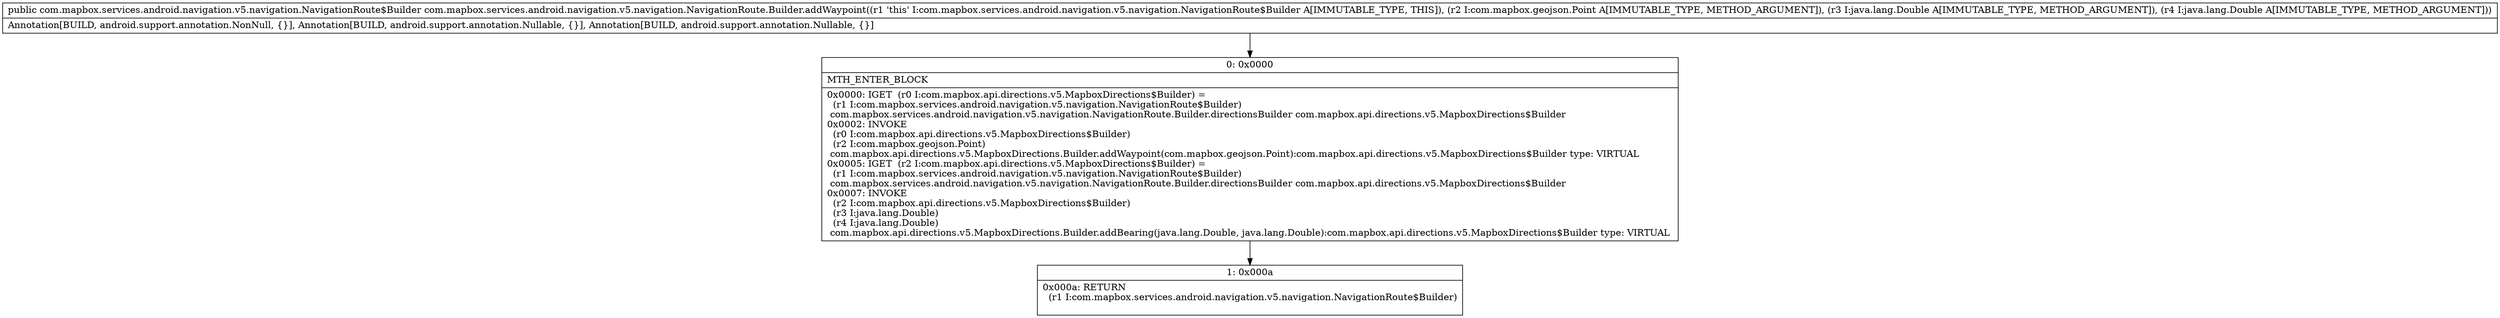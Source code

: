 digraph "CFG forcom.mapbox.services.android.navigation.v5.navigation.NavigationRoute.Builder.addWaypoint(Lcom\/mapbox\/geojson\/Point;Ljava\/lang\/Double;Ljava\/lang\/Double;)Lcom\/mapbox\/services\/android\/navigation\/v5\/navigation\/NavigationRoute$Builder;" {
Node_0 [shape=record,label="{0\:\ 0x0000|MTH_ENTER_BLOCK\l|0x0000: IGET  (r0 I:com.mapbox.api.directions.v5.MapboxDirections$Builder) = \l  (r1 I:com.mapbox.services.android.navigation.v5.navigation.NavigationRoute$Builder)\l com.mapbox.services.android.navigation.v5.navigation.NavigationRoute.Builder.directionsBuilder com.mapbox.api.directions.v5.MapboxDirections$Builder \l0x0002: INVOKE  \l  (r0 I:com.mapbox.api.directions.v5.MapboxDirections$Builder)\l  (r2 I:com.mapbox.geojson.Point)\l com.mapbox.api.directions.v5.MapboxDirections.Builder.addWaypoint(com.mapbox.geojson.Point):com.mapbox.api.directions.v5.MapboxDirections$Builder type: VIRTUAL \l0x0005: IGET  (r2 I:com.mapbox.api.directions.v5.MapboxDirections$Builder) = \l  (r1 I:com.mapbox.services.android.navigation.v5.navigation.NavigationRoute$Builder)\l com.mapbox.services.android.navigation.v5.navigation.NavigationRoute.Builder.directionsBuilder com.mapbox.api.directions.v5.MapboxDirections$Builder \l0x0007: INVOKE  \l  (r2 I:com.mapbox.api.directions.v5.MapboxDirections$Builder)\l  (r3 I:java.lang.Double)\l  (r4 I:java.lang.Double)\l com.mapbox.api.directions.v5.MapboxDirections.Builder.addBearing(java.lang.Double, java.lang.Double):com.mapbox.api.directions.v5.MapboxDirections$Builder type: VIRTUAL \l}"];
Node_1 [shape=record,label="{1\:\ 0x000a|0x000a: RETURN  \l  (r1 I:com.mapbox.services.android.navigation.v5.navigation.NavigationRoute$Builder)\l \l}"];
MethodNode[shape=record,label="{public com.mapbox.services.android.navigation.v5.navigation.NavigationRoute$Builder com.mapbox.services.android.navigation.v5.navigation.NavigationRoute.Builder.addWaypoint((r1 'this' I:com.mapbox.services.android.navigation.v5.navigation.NavigationRoute$Builder A[IMMUTABLE_TYPE, THIS]), (r2 I:com.mapbox.geojson.Point A[IMMUTABLE_TYPE, METHOD_ARGUMENT]), (r3 I:java.lang.Double A[IMMUTABLE_TYPE, METHOD_ARGUMENT]), (r4 I:java.lang.Double A[IMMUTABLE_TYPE, METHOD_ARGUMENT]))  | Annotation[BUILD, android.support.annotation.NonNull, \{\}], Annotation[BUILD, android.support.annotation.Nullable, \{\}], Annotation[BUILD, android.support.annotation.Nullable, \{\}]\l}"];
MethodNode -> Node_0;
Node_0 -> Node_1;
}

